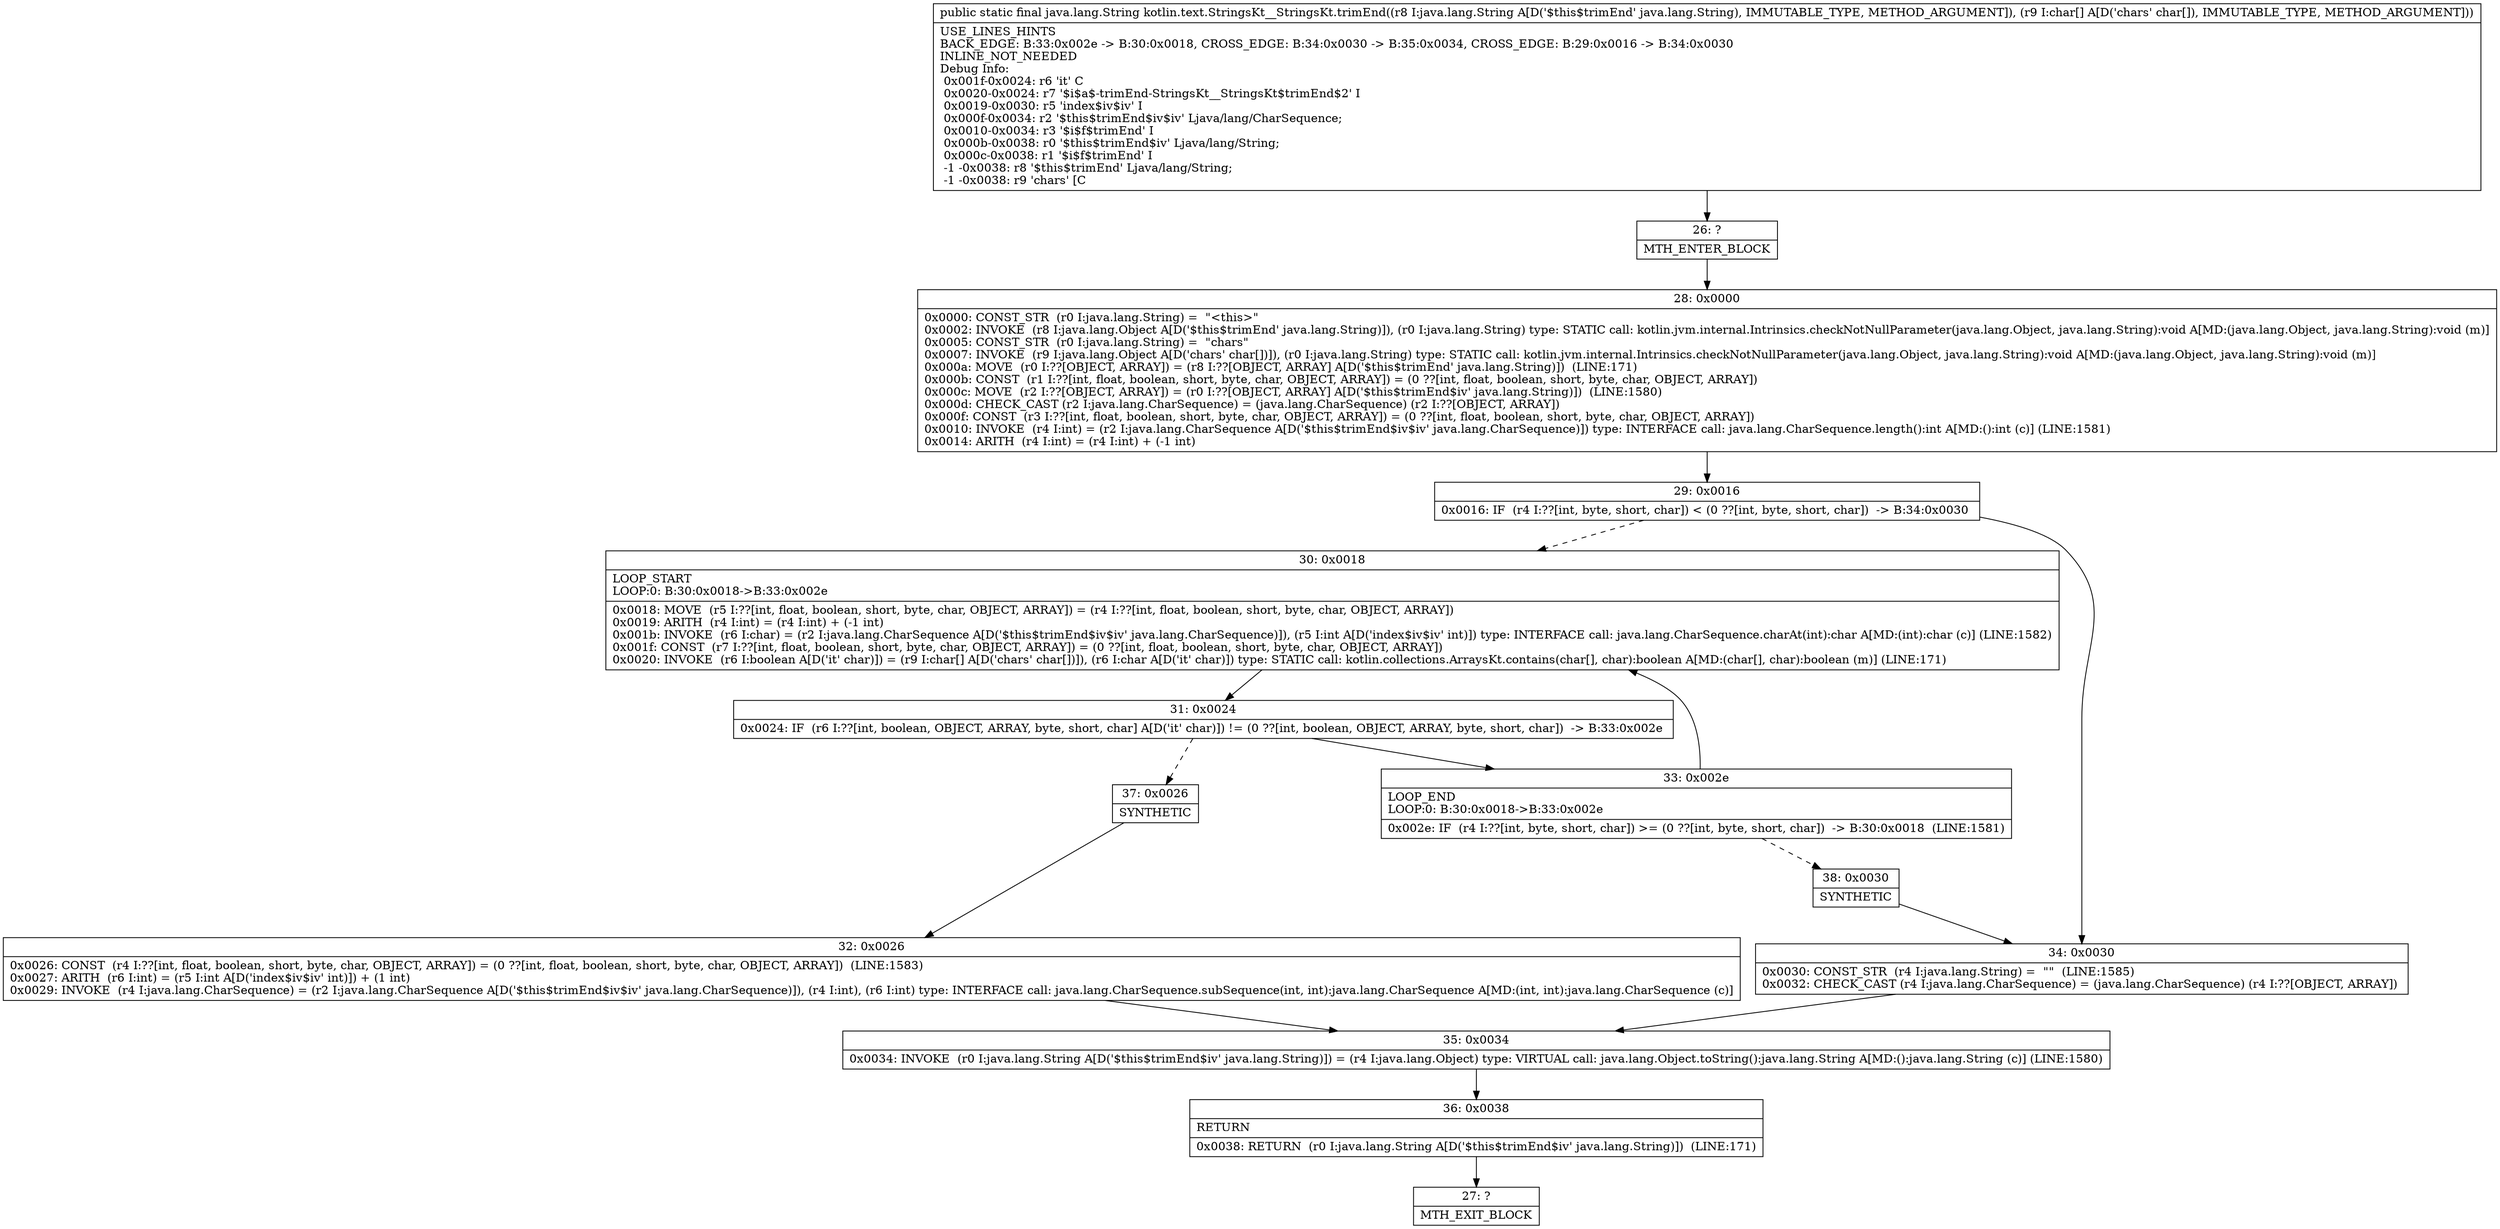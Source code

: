 digraph "CFG forkotlin.text.StringsKt__StringsKt.trimEnd(Ljava\/lang\/String;[C)Ljava\/lang\/String;" {
Node_26 [shape=record,label="{26\:\ ?|MTH_ENTER_BLOCK\l}"];
Node_28 [shape=record,label="{28\:\ 0x0000|0x0000: CONST_STR  (r0 I:java.lang.String) =  \"\<this\>\" \l0x0002: INVOKE  (r8 I:java.lang.Object A[D('$this$trimEnd' java.lang.String)]), (r0 I:java.lang.String) type: STATIC call: kotlin.jvm.internal.Intrinsics.checkNotNullParameter(java.lang.Object, java.lang.String):void A[MD:(java.lang.Object, java.lang.String):void (m)]\l0x0005: CONST_STR  (r0 I:java.lang.String) =  \"chars\" \l0x0007: INVOKE  (r9 I:java.lang.Object A[D('chars' char[])]), (r0 I:java.lang.String) type: STATIC call: kotlin.jvm.internal.Intrinsics.checkNotNullParameter(java.lang.Object, java.lang.String):void A[MD:(java.lang.Object, java.lang.String):void (m)]\l0x000a: MOVE  (r0 I:??[OBJECT, ARRAY]) = (r8 I:??[OBJECT, ARRAY] A[D('$this$trimEnd' java.lang.String)])  (LINE:171)\l0x000b: CONST  (r1 I:??[int, float, boolean, short, byte, char, OBJECT, ARRAY]) = (0 ??[int, float, boolean, short, byte, char, OBJECT, ARRAY]) \l0x000c: MOVE  (r2 I:??[OBJECT, ARRAY]) = (r0 I:??[OBJECT, ARRAY] A[D('$this$trimEnd$iv' java.lang.String)])  (LINE:1580)\l0x000d: CHECK_CAST (r2 I:java.lang.CharSequence) = (java.lang.CharSequence) (r2 I:??[OBJECT, ARRAY]) \l0x000f: CONST  (r3 I:??[int, float, boolean, short, byte, char, OBJECT, ARRAY]) = (0 ??[int, float, boolean, short, byte, char, OBJECT, ARRAY]) \l0x0010: INVOKE  (r4 I:int) = (r2 I:java.lang.CharSequence A[D('$this$trimEnd$iv$iv' java.lang.CharSequence)]) type: INTERFACE call: java.lang.CharSequence.length():int A[MD:():int (c)] (LINE:1581)\l0x0014: ARITH  (r4 I:int) = (r4 I:int) + (\-1 int) \l}"];
Node_29 [shape=record,label="{29\:\ 0x0016|0x0016: IF  (r4 I:??[int, byte, short, char]) \< (0 ??[int, byte, short, char])  \-\> B:34:0x0030 \l}"];
Node_30 [shape=record,label="{30\:\ 0x0018|LOOP_START\lLOOP:0: B:30:0x0018\-\>B:33:0x002e\l|0x0018: MOVE  (r5 I:??[int, float, boolean, short, byte, char, OBJECT, ARRAY]) = (r4 I:??[int, float, boolean, short, byte, char, OBJECT, ARRAY]) \l0x0019: ARITH  (r4 I:int) = (r4 I:int) + (\-1 int) \l0x001b: INVOKE  (r6 I:char) = (r2 I:java.lang.CharSequence A[D('$this$trimEnd$iv$iv' java.lang.CharSequence)]), (r5 I:int A[D('index$iv$iv' int)]) type: INTERFACE call: java.lang.CharSequence.charAt(int):char A[MD:(int):char (c)] (LINE:1582)\l0x001f: CONST  (r7 I:??[int, float, boolean, short, byte, char, OBJECT, ARRAY]) = (0 ??[int, float, boolean, short, byte, char, OBJECT, ARRAY]) \l0x0020: INVOKE  (r6 I:boolean A[D('it' char)]) = (r9 I:char[] A[D('chars' char[])]), (r6 I:char A[D('it' char)]) type: STATIC call: kotlin.collections.ArraysKt.contains(char[], char):boolean A[MD:(char[], char):boolean (m)] (LINE:171)\l}"];
Node_31 [shape=record,label="{31\:\ 0x0024|0x0024: IF  (r6 I:??[int, boolean, OBJECT, ARRAY, byte, short, char] A[D('it' char)]) != (0 ??[int, boolean, OBJECT, ARRAY, byte, short, char])  \-\> B:33:0x002e \l}"];
Node_33 [shape=record,label="{33\:\ 0x002e|LOOP_END\lLOOP:0: B:30:0x0018\-\>B:33:0x002e\l|0x002e: IF  (r4 I:??[int, byte, short, char]) \>= (0 ??[int, byte, short, char])  \-\> B:30:0x0018  (LINE:1581)\l}"];
Node_38 [shape=record,label="{38\:\ 0x0030|SYNTHETIC\l}"];
Node_37 [shape=record,label="{37\:\ 0x0026|SYNTHETIC\l}"];
Node_32 [shape=record,label="{32\:\ 0x0026|0x0026: CONST  (r4 I:??[int, float, boolean, short, byte, char, OBJECT, ARRAY]) = (0 ??[int, float, boolean, short, byte, char, OBJECT, ARRAY])  (LINE:1583)\l0x0027: ARITH  (r6 I:int) = (r5 I:int A[D('index$iv$iv' int)]) + (1 int) \l0x0029: INVOKE  (r4 I:java.lang.CharSequence) = (r2 I:java.lang.CharSequence A[D('$this$trimEnd$iv$iv' java.lang.CharSequence)]), (r4 I:int), (r6 I:int) type: INTERFACE call: java.lang.CharSequence.subSequence(int, int):java.lang.CharSequence A[MD:(int, int):java.lang.CharSequence (c)]\l}"];
Node_35 [shape=record,label="{35\:\ 0x0034|0x0034: INVOKE  (r0 I:java.lang.String A[D('$this$trimEnd$iv' java.lang.String)]) = (r4 I:java.lang.Object) type: VIRTUAL call: java.lang.Object.toString():java.lang.String A[MD:():java.lang.String (c)] (LINE:1580)\l}"];
Node_36 [shape=record,label="{36\:\ 0x0038|RETURN\l|0x0038: RETURN  (r0 I:java.lang.String A[D('$this$trimEnd$iv' java.lang.String)])  (LINE:171)\l}"];
Node_27 [shape=record,label="{27\:\ ?|MTH_EXIT_BLOCK\l}"];
Node_34 [shape=record,label="{34\:\ 0x0030|0x0030: CONST_STR  (r4 I:java.lang.String) =  \"\"  (LINE:1585)\l0x0032: CHECK_CAST (r4 I:java.lang.CharSequence) = (java.lang.CharSequence) (r4 I:??[OBJECT, ARRAY]) \l}"];
MethodNode[shape=record,label="{public static final java.lang.String kotlin.text.StringsKt__StringsKt.trimEnd((r8 I:java.lang.String A[D('$this$trimEnd' java.lang.String), IMMUTABLE_TYPE, METHOD_ARGUMENT]), (r9 I:char[] A[D('chars' char[]), IMMUTABLE_TYPE, METHOD_ARGUMENT]))  | USE_LINES_HINTS\lBACK_EDGE: B:33:0x002e \-\> B:30:0x0018, CROSS_EDGE: B:34:0x0030 \-\> B:35:0x0034, CROSS_EDGE: B:29:0x0016 \-\> B:34:0x0030\lINLINE_NOT_NEEDED\lDebug Info:\l  0x001f\-0x0024: r6 'it' C\l  0x0020\-0x0024: r7 '$i$a$\-trimEnd\-StringsKt__StringsKt$trimEnd$2' I\l  0x0019\-0x0030: r5 'index$iv$iv' I\l  0x000f\-0x0034: r2 '$this$trimEnd$iv$iv' Ljava\/lang\/CharSequence;\l  0x0010\-0x0034: r3 '$i$f$trimEnd' I\l  0x000b\-0x0038: r0 '$this$trimEnd$iv' Ljava\/lang\/String;\l  0x000c\-0x0038: r1 '$i$f$trimEnd' I\l  \-1 \-0x0038: r8 '$this$trimEnd' Ljava\/lang\/String;\l  \-1 \-0x0038: r9 'chars' [C\l}"];
MethodNode -> Node_26;Node_26 -> Node_28;
Node_28 -> Node_29;
Node_29 -> Node_30[style=dashed];
Node_29 -> Node_34;
Node_30 -> Node_31;
Node_31 -> Node_33;
Node_31 -> Node_37[style=dashed];
Node_33 -> Node_30;
Node_33 -> Node_38[style=dashed];
Node_38 -> Node_34;
Node_37 -> Node_32;
Node_32 -> Node_35;
Node_35 -> Node_36;
Node_36 -> Node_27;
Node_34 -> Node_35;
}

